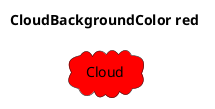 @startuml
'!include ../../../plantuml-styles/plantuml-ae-skinparam-ex.iuml

skinparam CloudBackgroundColor red

title CloudBackgroundColor red

cloud Cloud
@enduml